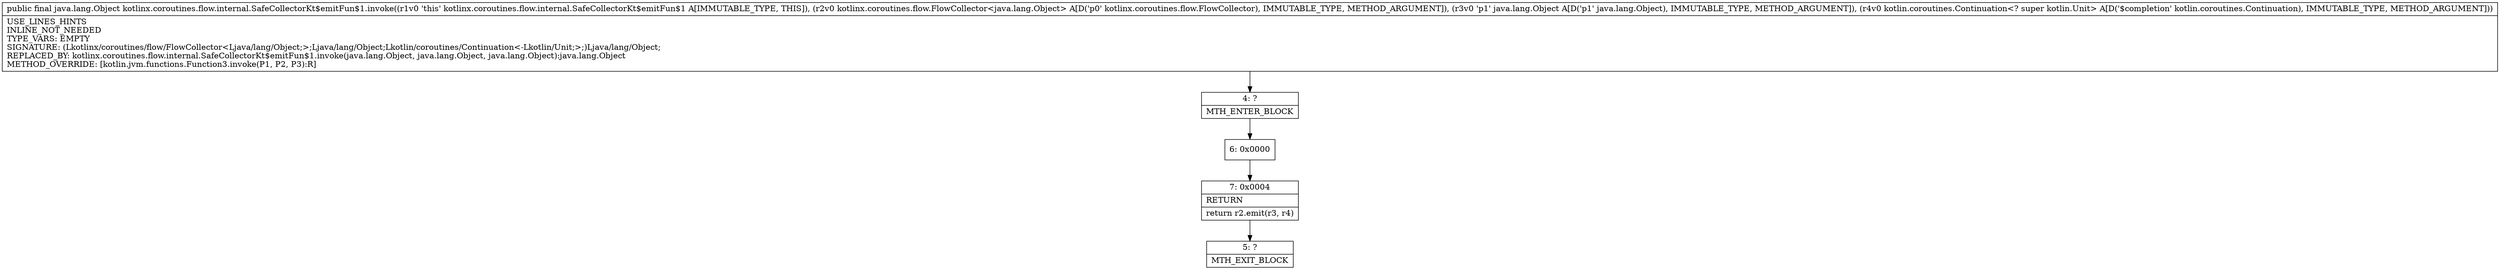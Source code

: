 digraph "CFG forkotlinx.coroutines.flow.internal.SafeCollectorKt$emitFun$1.invoke(Lkotlinx\/coroutines\/flow\/FlowCollector;Ljava\/lang\/Object;Lkotlin\/coroutines\/Continuation;)Ljava\/lang\/Object;" {
Node_4 [shape=record,label="{4\:\ ?|MTH_ENTER_BLOCK\l}"];
Node_6 [shape=record,label="{6\:\ 0x0000}"];
Node_7 [shape=record,label="{7\:\ 0x0004|RETURN\l|return r2.emit(r3, r4)\l}"];
Node_5 [shape=record,label="{5\:\ ?|MTH_EXIT_BLOCK\l}"];
MethodNode[shape=record,label="{public final java.lang.Object kotlinx.coroutines.flow.internal.SafeCollectorKt$emitFun$1.invoke((r1v0 'this' kotlinx.coroutines.flow.internal.SafeCollectorKt$emitFun$1 A[IMMUTABLE_TYPE, THIS]), (r2v0 kotlinx.coroutines.flow.FlowCollector\<java.lang.Object\> A[D('p0' kotlinx.coroutines.flow.FlowCollector), IMMUTABLE_TYPE, METHOD_ARGUMENT]), (r3v0 'p1' java.lang.Object A[D('p1' java.lang.Object), IMMUTABLE_TYPE, METHOD_ARGUMENT]), (r4v0 kotlin.coroutines.Continuation\<? super kotlin.Unit\> A[D('$completion' kotlin.coroutines.Continuation), IMMUTABLE_TYPE, METHOD_ARGUMENT]))  | USE_LINES_HINTS\lINLINE_NOT_NEEDED\lTYPE_VARS: EMPTY\lSIGNATURE: (Lkotlinx\/coroutines\/flow\/FlowCollector\<Ljava\/lang\/Object;\>;Ljava\/lang\/Object;Lkotlin\/coroutines\/Continuation\<\-Lkotlin\/Unit;\>;)Ljava\/lang\/Object;\lREPLACED_BY: kotlinx.coroutines.flow.internal.SafeCollectorKt$emitFun$1.invoke(java.lang.Object, java.lang.Object, java.lang.Object):java.lang.Object\lMETHOD_OVERRIDE: [kotlin.jvm.functions.Function3.invoke(P1, P2, P3):R]\l}"];
MethodNode -> Node_4;Node_4 -> Node_6;
Node_6 -> Node_7;
Node_7 -> Node_5;
}

